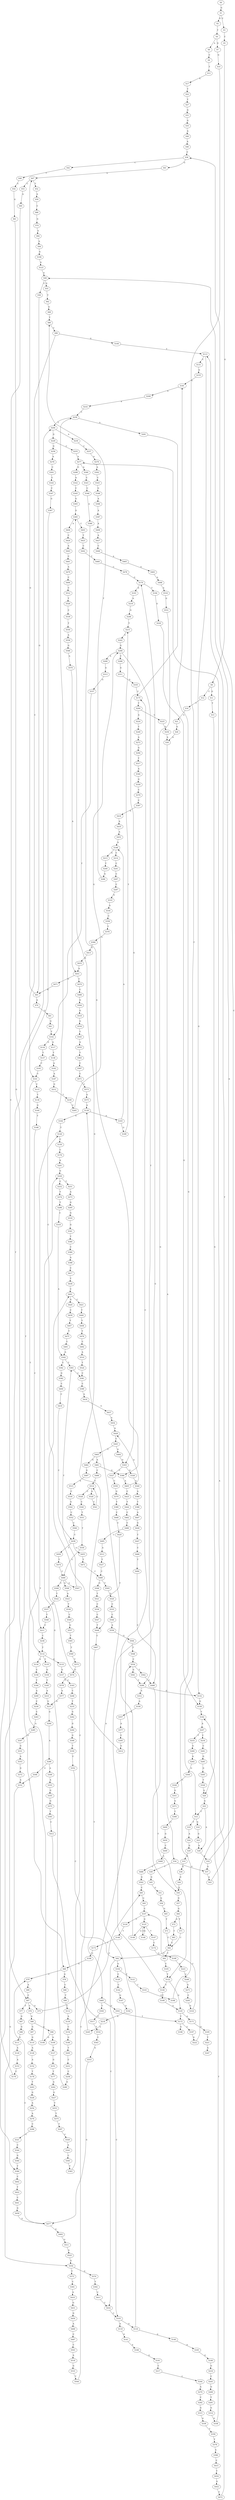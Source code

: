 strict digraph  {
	S0 -> S1 [ label = G ];
	S1 -> S2 [ label = G ];
	S1 -> S3 [ label = C ];
	S2 -> S4 [ label = T ];
	S3 -> S5 [ label = C ];
	S4 -> S6 [ label = A ];
	S4 -> S7 [ label = G ];
	S5 -> S8 [ label = G ];
	S6 -> S9 [ label = C ];
	S7 -> S10 [ label = G ];
	S8 -> S11 [ label = G ];
	S8 -> S12 [ label = C ];
	S9 -> S13 [ label = T ];
	S10 -> S14 [ label = T ];
	S11 -> S15 [ label = T ];
	S12 -> S16 [ label = T ];
	S13 -> S17 [ label = A ];
	S14 -> S18 [ label = G ];
	S14 -> S19 [ label = T ];
	S15 -> S20 [ label = G ];
	S16 -> S21 [ label = G ];
	S17 -> S22 [ label = T ];
	S18 -> S23 [ label = G ];
	S19 -> S24 [ label = A ];
	S20 -> S25 [ label = G ];
	S21 -> S26 [ label = G ];
	S22 -> S27 [ label = T ];
	S23 -> S28 [ label = A ];
	S24 -> S29 [ label = G ];
	S25 -> S28 [ label = A ];
	S25 -> S14 [ label = T ];
	S26 -> S30 [ label = A ];
	S27 -> S31 [ label = G ];
	S28 -> S32 [ label = A ];
	S29 -> S33 [ label = A ];
	S30 -> S34 [ label = A ];
	S31 -> S35 [ label = G ];
	S32 -> S36 [ label = C ];
	S32 -> S37 [ label = G ];
	S33 -> S38 [ label = A ];
	S34 -> S39 [ label = T ];
	S34 -> S37 [ label = G ];
	S35 -> S40 [ label = A ];
	S36 -> S41 [ label = G ];
	S36 -> S42 [ label = C ];
	S37 -> S43 [ label = A ];
	S38 -> S44 [ label = G ];
	S39 -> S45 [ label = G ];
	S40 -> S46 [ label = A ];
	S41 -> S47 [ label = G ];
	S42 -> S48 [ label = T ];
	S43 -> S49 [ label = A ];
	S44 -> S50 [ label = G ];
	S45 -> S51 [ label = G ];
	S46 -> S36 [ label = C ];
	S47 -> S52 [ label = T ];
	S47 -> S53 [ label = C ];
	S48 -> S54 [ label = C ];
	S49 -> S55 [ label = G ];
	S49 -> S56 [ label = C ];
	S50 -> S57 [ label = G ];
	S51 -> S58 [ label = G ];
	S52 -> S59 [ label = A ];
	S53 -> S60 [ label = A ];
	S54 -> S61 [ label = G ];
	S55 -> S62 [ label = T ];
	S56 -> S63 [ label = G ];
	S57 -> S64 [ label = G ];
	S58 -> S65 [ label = G ];
	S59 -> S66 [ label = C ];
	S60 -> S67 [ label = C ];
	S61 -> S68 [ label = G ];
	S62 -> S69 [ label = G ];
	S63 -> S70 [ label = A ];
	S63 -> S47 [ label = G ];
	S64 -> S71 [ label = T ];
	S64 -> S72 [ label = G ];
	S65 -> S73 [ label = T ];
	S66 -> S74 [ label = G ];
	S67 -> S75 [ label = G ];
	S67 -> S76 [ label = C ];
	S67 -> S77 [ label = T ];
	S68 -> S78 [ label = G ];
	S68 -> S79 [ label = C ];
	S69 -> S80 [ label = T ];
	S70 -> S81 [ label = G ];
	S71 -> S82 [ label = C ];
	S72 -> S83 [ label = T ];
	S73 -> S82 [ label = C ];
	S74 -> S84 [ label = A ];
	S75 -> S85 [ label = C ];
	S76 -> S86 [ label = G ];
	S77 -> S87 [ label = G ];
	S78 -> S88 [ label = C ];
	S79 -> S89 [ label = A ];
	S80 -> S90 [ label = C ];
	S81 -> S91 [ label = G ];
	S82 -> S92 [ label = C ];
	S82 -> S93 [ label = T ];
	S83 -> S82 [ label = C ];
	S84 -> S94 [ label = A ];
	S85 -> S95 [ label = G ];
	S86 -> S96 [ label = A ];
	S86 -> S97 [ label = G ];
	S87 -> S98 [ label = G ];
	S88 -> S99 [ label = T ];
	S89 -> S67 [ label = C ];
	S90 -> S100 [ label = G ];
	S90 -> S101 [ label = C ];
	S91 -> S102 [ label = T ];
	S92 -> S103 [ label = C ];
	S92 -> S104 [ label = G ];
	S93 -> S105 [ label = C ];
	S94 -> S106 [ label = G ];
	S95 -> S107 [ label = C ];
	S96 -> S108 [ label = G ];
	S96 -> S109 [ label = A ];
	S97 -> S110 [ label = G ];
	S98 -> S111 [ label = G ];
	S99 -> S112 [ label = C ];
	S100 -> S113 [ label = T ];
	S101 -> S114 [ label = T ];
	S101 -> S115 [ label = C ];
	S102 -> S116 [ label = G ];
	S102 -> S117 [ label = A ];
	S103 -> S118 [ label = G ];
	S103 -> S119 [ label = A ];
	S104 -> S120 [ label = C ];
	S104 -> S121 [ label = T ];
	S105 -> S122 [ label = T ];
	S106 -> S123 [ label = A ];
	S107 -> S124 [ label = C ];
	S107 -> S125 [ label = G ];
	S108 -> S126 [ label = T ];
	S109 -> S127 [ label = T ];
	S110 -> S128 [ label = A ];
	S111 -> S129 [ label = A ];
	S112 -> S130 [ label = A ];
	S113 -> S131 [ label = C ];
	S113 -> S132 [ label = G ];
	S114 -> S133 [ label = G ];
	S114 -> S134 [ label = A ];
	S114 -> S135 [ label = T ];
	S115 -> S136 [ label = T ];
	S116 -> S137 [ label = T ];
	S117 -> S138 [ label = T ];
	S118 -> S139 [ label = A ];
	S118 -> S140 [ label = G ];
	S119 -> S141 [ label = G ];
	S120 -> S142 [ label = C ];
	S121 -> S143 [ label = C ];
	S122 -> S144 [ label = C ];
	S122 -> S145 [ label = G ];
	S123 -> S49 [ label = A ];
	S124 -> S146 [ label = T ];
	S125 -> S147 [ label = T ];
	S125 -> S148 [ label = C ];
	S125 -> S149 [ label = G ];
	S126 -> S150 [ label = C ];
	S127 -> S151 [ label = G ];
	S128 -> S152 [ label = A ];
	S129 -> S153 [ label = A ];
	S130 -> S154 [ label = C ];
	S131 -> S155 [ label = G ];
	S132 -> S156 [ label = G ];
	S133 -> S157 [ label = G ];
	S134 -> S158 [ label = C ];
	S135 -> S159 [ label = G ];
	S136 -> S160 [ label = G ];
	S137 -> S161 [ label = C ];
	S138 -> S162 [ label = A ];
	S139 -> S163 [ label = A ];
	S139 -> S164 [ label = G ];
	S140 -> S165 [ label = A ];
	S141 -> S166 [ label = A ];
	S142 -> S167 [ label = G ];
	S143 -> S168 [ label = G ];
	S144 -> S169 [ label = T ];
	S144 -> S170 [ label = G ];
	S145 -> S171 [ label = A ];
	S145 -> S172 [ label = T ];
	S146 -> S173 [ label = C ];
	S147 -> S174 [ label = C ];
	S148 -> S125 [ label = G ];
	S149 -> S175 [ label = C ];
	S150 -> S176 [ label = C ];
	S151 -> S177 [ label = T ];
	S152 -> S178 [ label = T ];
	S153 -> S179 [ label = C ];
	S154 -> S180 [ label = G ];
	S155 -> S181 [ label = G ];
	S156 -> S182 [ label = T ];
	S157 -> S183 [ label = C ];
	S158 -> S184 [ label = T ];
	S159 -> S185 [ label = T ];
	S160 -> S186 [ label = T ];
	S161 -> S101 [ label = C ];
	S162 -> S187 [ label = A ];
	S163 -> S188 [ label = A ];
	S163 -> S189 [ label = G ];
	S164 -> S126 [ label = T ];
	S165 -> S190 [ label = G ];
	S166 -> S191 [ label = G ];
	S167 -> S192 [ label = G ];
	S168 -> S181 [ label = G ];
	S169 -> S145 [ label = G ];
	S170 -> S193 [ label = A ];
	S170 -> S194 [ label = T ];
	S171 -> S195 [ label = G ];
	S172 -> S196 [ label = A ];
	S172 -> S197 [ label = C ];
	S173 -> S198 [ label = G ];
	S174 -> S199 [ label = G ];
	S175 -> S200 [ label = T ];
	S176 -> S201 [ label = A ];
	S177 -> S202 [ label = A ];
	S178 -> S203 [ label = T ];
	S179 -> S204 [ label = T ];
	S180 -> S205 [ label = T ];
	S181 -> S206 [ label = A ];
	S182 -> S207 [ label = A ];
	S183 -> S208 [ label = C ];
	S184 -> S209 [ label = A ];
	S185 -> S210 [ label = A ];
	S186 -> S211 [ label = C ];
	S187 -> S212 [ label = G ];
	S188 -> S213 [ label = G ];
	S188 -> S214 [ label = C ];
	S189 -> S215 [ label = T ];
	S190 -> S216 [ label = G ];
	S191 -> S217 [ label = C ];
	S192 -> S218 [ label = A ];
	S193 -> S219 [ label = A ];
	S194 -> S220 [ label = G ];
	S195 -> S221 [ label = T ];
	S197 -> S222 [ label = G ];
	S198 -> S68 [ label = G ];
	S199 -> S223 [ label = A ];
	S200 -> S224 [ label = A ];
	S200 -> S225 [ label = G ];
	S201 -> S226 [ label = G ];
	S202 -> S227 [ label = G ];
	S203 -> S228 [ label = G ];
	S204 -> S229 [ label = G ];
	S204 -> S230 [ label = A ];
	S205 -> S231 [ label = C ];
	S206 -> S232 [ label = A ];
	S207 -> S233 [ label = T ];
	S207 -> S234 [ label = C ];
	S208 -> S235 [ label = T ];
	S209 -> S236 [ label = C ];
	S210 -> S237 [ label = G ];
	S211 -> S238 [ label = C ];
	S212 -> S239 [ label = T ];
	S213 -> S240 [ label = T ];
	S214 -> S241 [ label = C ];
	S215 -> S242 [ label = C ];
	S216 -> S243 [ label = C ];
	S217 -> S244 [ label = C ];
	S218 -> S245 [ label = A ];
	S219 -> S246 [ label = G ];
	S220 -> S156 [ label = G ];
	S221 -> S247 [ label = A ];
	S222 -> S113 [ label = T ];
	S223 -> S248 [ label = C ];
	S224 -> S249 [ label = T ];
	S225 -> S250 [ label = G ];
	S226 -> S251 [ label = T ];
	S226 -> S252 [ label = C ];
	S227 -> S253 [ label = T ];
	S228 -> S254 [ label = A ];
	S229 -> S255 [ label = C ];
	S229 -> S256 [ label = G ];
	S230 -> S257 [ label = C ];
	S231 -> S258 [ label = C ];
	S232 -> S259 [ label = C ];
	S233 -> S260 [ label = G ];
	S234 -> S261 [ label = C ];
	S235 -> S262 [ label = G ];
	S236 -> S263 [ label = C ];
	S237 -> S264 [ label = G ];
	S238 -> S114 [ label = T ];
	S239 -> S265 [ label = C ];
	S240 -> S266 [ label = G ];
	S241 -> S267 [ label = C ];
	S242 -> S268 [ label = G ];
	S243 -> S269 [ label = G ];
	S244 -> S270 [ label = A ];
	S245 -> S259 [ label = C ];
	S246 -> S215 [ label = T ];
	S248 -> S271 [ label = G ];
	S249 -> S272 [ label = A ];
	S250 -> S30 [ label = A ];
	S251 -> S273 [ label = A ];
	S252 -> S274 [ label = T ];
	S253 -> S275 [ label = T ];
	S254 -> S276 [ label = A ];
	S255 -> S277 [ label = A ];
	S256 -> S278 [ label = A ];
	S257 -> S279 [ label = A ];
	S258 -> S280 [ label = A ];
	S259 -> S281 [ label = A ];
	S259 -> S204 [ label = T ];
	S260 -> S282 [ label = A ];
	S261 -> S283 [ label = G ];
	S262 -> S284 [ label = G ];
	S263 -> S285 [ label = A ];
	S264 -> S286 [ label = A ];
	S265 -> S268 [ label = G ];
	S266 -> S80 [ label = T ];
	S267 -> S287 [ label = C ];
	S268 -> S288 [ label = C ];
	S268 -> S289 [ label = T ];
	S268 -> S290 [ label = A ];
	S269 -> S291 [ label = T ];
	S270 -> S292 [ label = C ];
	S271 -> S293 [ label = C ];
	S272 -> S294 [ label = G ];
	S273 -> S295 [ label = G ];
	S274 -> S296 [ label = T ];
	S275 -> S297 [ label = T ];
	S276 -> S298 [ label = C ];
	S277 -> S299 [ label = G ];
	S277 -> S300 [ label = A ];
	S278 -> S301 [ label = C ];
	S279 -> S302 [ label = A ];
	S280 -> S226 [ label = G ];
	S281 -> S303 [ label = G ];
	S282 -> S304 [ label = G ];
	S283 -> S305 [ label = G ];
	S284 -> S306 [ label = G ];
	S285 -> S307 [ label = G ];
	S286 -> S308 [ label = G ];
	S286 -> S309 [ label = A ];
	S287 -> S310 [ label = G ];
	S288 -> S311 [ label = G ];
	S289 -> S312 [ label = A ];
	S289 -> S132 [ label = G ];
	S290 -> S313 [ label = G ];
	S291 -> S314 [ label = G ];
	S292 -> S315 [ label = G ];
	S293 -> S316 [ label = G ];
	S294 -> S317 [ label = T ];
	S295 -> S318 [ label = G ];
	S296 -> S319 [ label = C ];
	S297 -> S320 [ label = C ];
	S298 -> S321 [ label = C ];
	S299 -> S322 [ label = A ];
	S300 -> S323 [ label = C ];
	S301 -> S324 [ label = C ];
	S302 -> S325 [ label = C ];
	S303 -> S326 [ label = G ];
	S303 -> S327 [ label = C ];
	S304 -> S328 [ label = C ];
	S305 -> S329 [ label = T ];
	S306 -> S330 [ label = T ];
	S307 -> S331 [ label = G ];
	S308 -> S332 [ label = A ];
	S309 -> S333 [ label = A ];
	S310 -> S334 [ label = A ];
	S311 -> S335 [ label = G ];
	S312 -> S336 [ label = A ];
	S313 -> S337 [ label = G ];
	S314 -> S338 [ label = G ];
	S315 -> S339 [ label = G ];
	S316 -> S107 [ label = C ];
	S317 -> S340 [ label = A ];
	S318 -> S341 [ label = G ];
	S319 -> S342 [ label = A ];
	S320 -> S343 [ label = A ];
	S321 -> S344 [ label = C ];
	S322 -> S345 [ label = C ];
	S323 -> S346 [ label = C ];
	S324 -> S347 [ label = C ];
	S325 -> S348 [ label = G ];
	S326 -> S349 [ label = A ];
	S327 -> S350 [ label = C ];
	S328 -> S351 [ label = G ];
	S329 -> S20 [ label = G ];
	S330 -> S352 [ label = C ];
	S331 -> S353 [ label = A ];
	S332 -> S354 [ label = G ];
	S333 -> S355 [ label = G ];
	S334 -> S356 [ label = C ];
	S335 -> S175 [ label = C ];
	S336 -> S357 [ label = G ];
	S337 -> S102 [ label = T ];
	S338 -> S182 [ label = T ];
	S339 -> S358 [ label = T ];
	S340 -> S359 [ label = G ];
	S341 -> S360 [ label = T ];
	S342 -> S361 [ label = T ];
	S342 -> S362 [ label = C ];
	S343 -> S363 [ label = C ];
	S344 -> S364 [ label = G ];
	S345 -> S365 [ label = G ];
	S346 -> S366 [ label = A ];
	S347 -> S367 [ label = G ];
	S348 -> S368 [ label = A ];
	S349 -> S369 [ label = A ];
	S350 -> S370 [ label = G ];
	S351 -> S371 [ label = G ];
	S352 -> S92 [ label = C ];
	S353 -> S372 [ label = G ];
	S354 -> S373 [ label = T ];
	S354 -> S374 [ label = G ];
	S355 -> S375 [ label = G ];
	S356 -> S376 [ label = T ];
	S357 -> S377 [ label = A ];
	S358 -> S378 [ label = T ];
	S359 -> S379 [ label = C ];
	S360 -> S380 [ label = C ];
	S361 -> S381 [ label = C ];
	S362 -> S382 [ label = G ];
	S363 -> S383 [ label = T ];
	S364 -> S384 [ label = T ];
	S365 -> S385 [ label = G ];
	S366 -> S386 [ label = G ];
	S367 -> S384 [ label = T ];
	S368 -> S387 [ label = A ];
	S369 -> S388 [ label = T ];
	S370 -> S389 [ label = T ];
	S371 -> S390 [ label = T ];
	S372 -> S332 [ label = A ];
	S373 -> S391 [ label = C ];
	S374 -> S392 [ label = T ];
	S375 -> S393 [ label = T ];
	S376 -> S394 [ label = A ];
	S377 -> S395 [ label = C ];
	S378 -> S396 [ label = A ];
	S379 -> S397 [ label = C ];
	S380 -> S398 [ label = A ];
	S381 -> S399 [ label = C ];
	S382 -> S400 [ label = C ];
	S383 -> S401 [ label = C ];
	S384 -> S402 [ label = C ];
	S385 -> S403 [ label = C ];
	S385 -> S404 [ label = A ];
	S386 -> S405 [ label = A ];
	S387 -> S406 [ label = A ];
	S388 -> S407 [ label = A ];
	S389 -> S408 [ label = C ];
	S390 -> S409 [ label = C ];
	S391 -> S410 [ label = A ];
	S392 -> S411 [ label = C ];
	S393 -> S412 [ label = C ];
	S394 -> S413 [ label = G ];
	S395 -> S414 [ label = G ];
	S396 -> S415 [ label = C ];
	S397 -> S416 [ label = G ];
	S398 -> S417 [ label = C ];
	S399 -> S418 [ label = A ];
	S400 -> S419 [ label = C ];
	S401 -> S420 [ label = G ];
	S401 -> S421 [ label = C ];
	S402 -> S422 [ label = T ];
	S403 -> S423 [ label = T ];
	S404 -> S424 [ label = C ];
	S405 -> S425 [ label = C ];
	S405 -> S426 [ label = A ];
	S406 -> S427 [ label = A ];
	S407 -> S428 [ label = G ];
	S408 -> S429 [ label = C ];
	S409 -> S430 [ label = G ];
	S410 -> S431 [ label = G ];
	S411 -> S432 [ label = C ];
	S412 -> S432 [ label = C ];
	S413 -> S433 [ label = A ];
	S414 -> S385 [ label = G ];
	S415 -> S434 [ label = T ];
	S416 -> S435 [ label = A ];
	S417 -> S436 [ label = T ];
	S418 -> S437 [ label = G ];
	S419 -> S438 [ label = C ];
	S420 -> S439 [ label = C ];
	S421 -> S440 [ label = T ];
	S422 -> S441 [ label = C ];
	S423 -> S442 [ label = C ];
	S424 -> S443 [ label = A ];
	S425 -> S444 [ label = T ];
	S426 -> S445 [ label = C ];
	S427 -> S446 [ label = C ];
	S428 -> S447 [ label = T ];
	S429 -> S448 [ label = T ];
	S430 -> S449 [ label = C ];
	S431 -> S450 [ label = G ];
	S432 -> S103 [ label = C ];
	S433 -> S451 [ label = A ];
	S434 -> S452 [ label = G ];
	S435 -> S453 [ label = A ];
	S436 -> S401 [ label = C ];
	S437 -> S454 [ label = A ];
	S438 -> S455 [ label = A ];
	S438 -> S456 [ label = T ];
	S439 -> S457 [ label = T ];
	S440 -> S458 [ label = T ];
	S441 -> S459 [ label = G ];
	S442 -> S460 [ label = T ];
	S443 -> S461 [ label = C ];
	S444 -> S462 [ label = C ];
	S445 -> S463 [ label = C ];
	S445 -> S464 [ label = A ];
	S446 -> S465 [ label = A ];
	S447 -> S466 [ label = C ];
	S448 -> S467 [ label = C ];
	S449 -> S468 [ label = A ];
	S450 -> S469 [ label = A ];
	S451 -> S470 [ label = T ];
	S451 -> S471 [ label = C ];
	S452 -> S472 [ label = C ];
	S453 -> S188 [ label = A ];
	S454 -> S426 [ label = A ];
	S455 -> S473 [ label = T ];
	S456 -> S474 [ label = T ];
	S457 -> S475 [ label = T ];
	S458 -> S476 [ label = T ];
	S459 -> S477 [ label = G ];
	S460 -> S478 [ label = C ];
	S461 -> S479 [ label = A ];
	S462 -> S480 [ label = C ];
	S463 -> S481 [ label = A ];
	S463 -> S482 [ label = G ];
	S464 -> S303 [ label = G ];
	S465 -> S483 [ label = G ];
	S466 -> S484 [ label = T ];
	S467 -> S485 [ label = T ];
	S468 -> S486 [ label = C ];
	S469 -> S487 [ label = C ];
	S470 -> S488 [ label = C ];
	S471 -> S63 [ label = G ];
	S472 -> S277 [ label = A ];
	S473 -> S489 [ label = C ];
	S474 -> S490 [ label = C ];
	S475 -> S491 [ label = C ];
	S476 -> S492 [ label = C ];
	S477 -> S493 [ label = A ];
	S477 -> S79 [ label = C ];
	S478 -> S170 [ label = G ];
	S479 -> S494 [ label = C ];
	S480 -> S495 [ label = C ];
	S481 -> S386 [ label = G ];
	S481 -> S496 [ label = C ];
	S482 -> S497 [ label = G ];
	S483 -> S498 [ label = A ];
	S484 -> S499 [ label = C ];
	S485 -> S500 [ label = T ];
	S485 -> S501 [ label = G ];
	S486 -> S502 [ label = G ];
	S487 -> S503 [ label = C ];
	S488 -> S504 [ label = G ];
	S489 -> S505 [ label = T ];
	S489 -> S506 [ label = G ];
	S490 -> S507 [ label = A ];
	S490 -> S508 [ label = C ];
	S490 -> S509 [ label = G ];
	S491 -> S342 [ label = A ];
	S492 -> S510 [ label = A ];
	S493 -> S511 [ label = G ];
	S494 -> S512 [ label = C ];
	S495 -> S513 [ label = A ];
	S496 -> S514 [ label = C ];
	S497 -> S515 [ label = A ];
	S498 -> S516 [ label = A ];
	S499 -> S122 [ label = T ];
	S500 -> S517 [ label = C ];
	S501 -> S172 [ label = T ];
	S502 -> S85 [ label = C ];
	S503 -> S518 [ label = A ];
	S504 -> S519 [ label = G ];
	S505 -> S520 [ label = G ];
	S506 -> S521 [ label = T ];
	S507 -> S361 [ label = T ];
	S508 -> S522 [ label = T ];
	S509 -> S523 [ label = A ];
	S510 -> S524 [ label = T ];
	S511 -> S525 [ label = A ];
	S512 -> S526 [ label = T ];
	S513 -> S527 [ label = T ];
	S514 -> S528 [ label = C ];
	S514 -> S529 [ label = A ];
	S515 -> S530 [ label = C ];
	S516 -> S531 [ label = G ];
	S517 -> S532 [ label = T ];
	S518 -> S533 [ label = G ];
	S519 -> S534 [ label = G ];
	S520 -> S535 [ label = C ];
	S521 -> S536 [ label = C ];
	S522 -> S537 [ label = G ];
	S523 -> S538 [ label = T ];
	S524 -> S381 [ label = C ];
	S525 -> S354 [ label = G ];
	S526 -> S539 [ label = C ];
	S527 -> S489 [ label = C ];
	S528 -> S540 [ label = C ];
	S529 -> S541 [ label = C ];
	S530 -> S542 [ label = G ];
	S531 -> S50 [ label = G ];
	S532 -> S543 [ label = C ];
	S533 -> S544 [ label = T ];
	S534 -> S545 [ label = T ];
	S535 -> S546 [ label = C ];
	S536 -> S547 [ label = C ];
	S537 -> S548 [ label = T ];
	S538 -> S549 [ label = C ];
	S539 -> S550 [ label = T ];
	S540 -> S551 [ label = T ];
	S541 -> S514 [ label = C ];
	S542 -> S552 [ label = C ];
	S543 -> S553 [ label = G ];
	S544 -> S554 [ label = C ];
	S545 -> S555 [ label = A ];
	S546 -> S556 [ label = A ];
	S547 -> S448 [ label = T ];
	S548 -> S211 [ label = C ];
	S549 -> S557 [ label = G ];
	S550 -> S558 [ label = A ];
	S551 -> S559 [ label = T ];
	S552 -> S560 [ label = C ];
	S553 -> S477 [ label = G ];
	S554 -> S561 [ label = G ];
	S554 -> S562 [ label = T ];
	S555 -> S563 [ label = T ];
	S556 -> S564 [ label = G ];
	S557 -> S565 [ label = T ];
	S558 -> S566 [ label = G ];
	S559 -> S490 [ label = C ];
	S560 -> S438 [ label = C ];
	S561 -> S289 [ label = T ];
	S562 -> S499 [ label = C ];
	S563 -> S567 [ label = C ];
	S564 -> S568 [ label = T ];
	S565 -> S569 [ label = T ];
	S566 -> S570 [ label = A ];
	S567 -> S571 [ label = C ];
	S568 -> S554 [ label = C ];
	S569 -> S572 [ label = T ];
	S570 -> S451 [ label = A ];
	S571 -> S573 [ label = C ];
	S572 -> S574 [ label = G ];
	S573 -> S575 [ label = G ];
	S574 -> S576 [ label = T ];
	S575 -> S139 [ label = A ];
	S576 -> S577 [ label = A ];
	S577 -> S237 [ label = G ];
}

